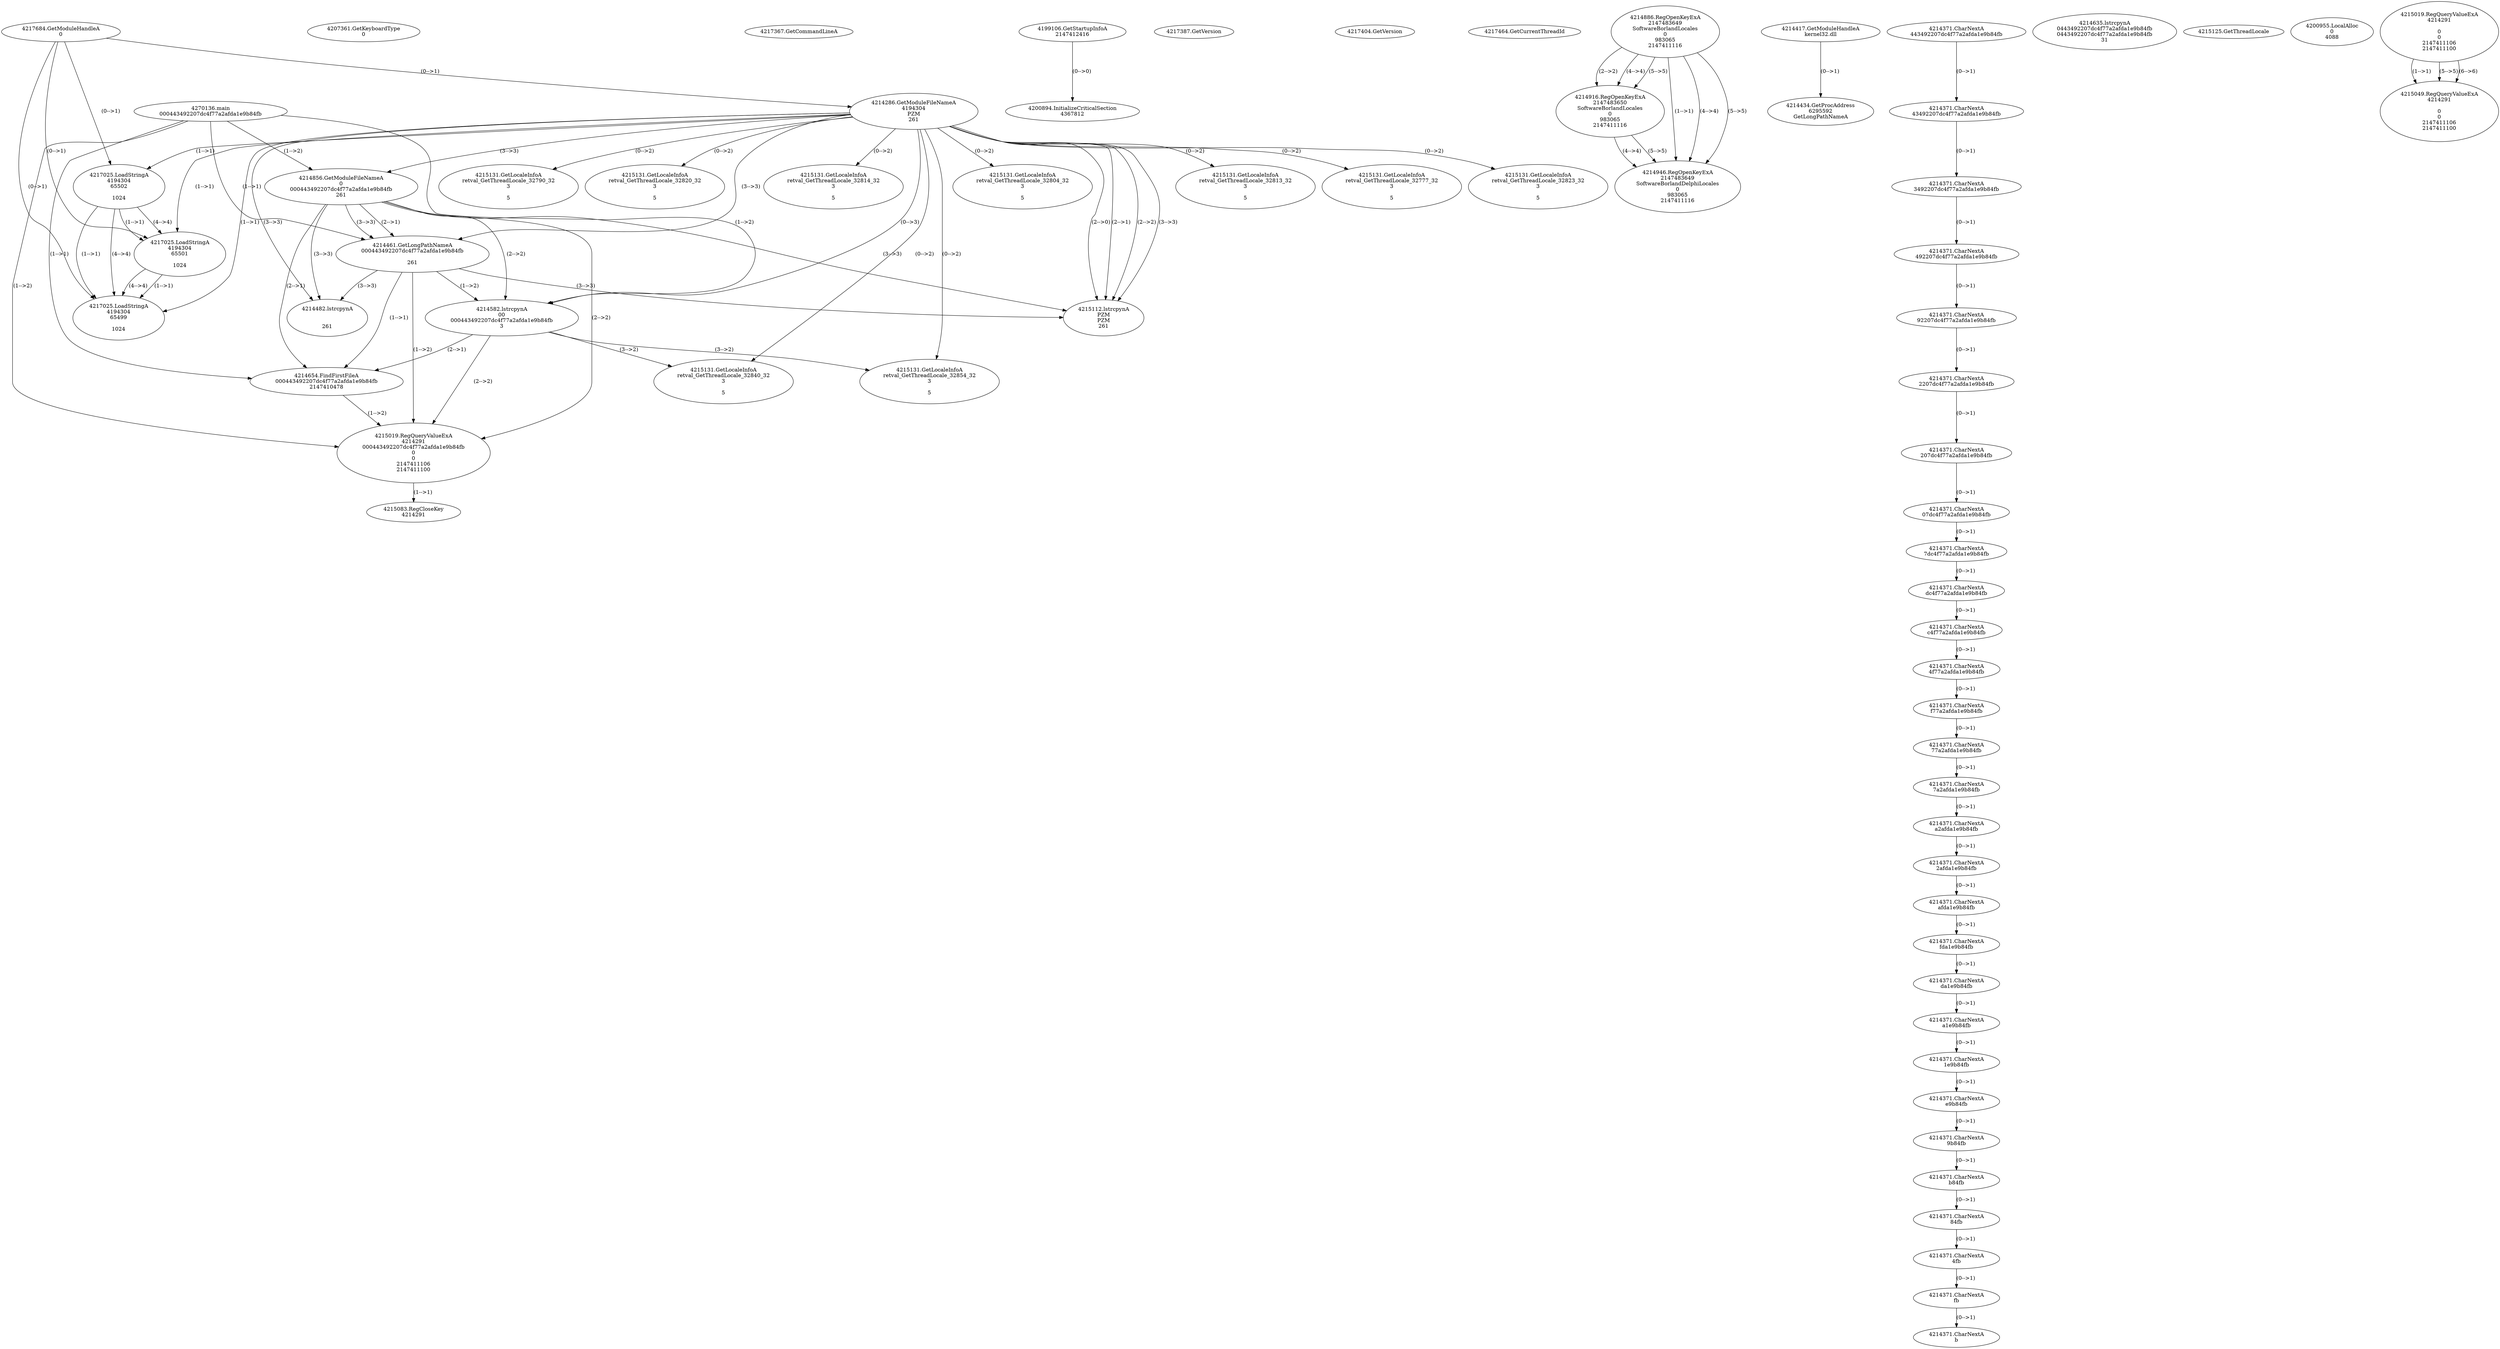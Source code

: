 // Global SCDG with merge call
digraph {
	0 [label="4270136.main
000443492207dc4f77a2afda1e9b84fb"]
	1 [label="4217684.GetModuleHandleA
0"]
	2 [label="4207361.GetKeyboardType
0"]
	3 [label="4217367.GetCommandLineA
"]
	4 [label="4199106.GetStartupInfoA
2147412416"]
	5 [label="4217387.GetVersion
"]
	6 [label="4217404.GetVersion
"]
	7 [label="4217464.GetCurrentThreadId
"]
	8 [label="4214286.GetModuleFileNameA
4194304
PZM
261"]
	1 -> 8 [label="(0-->1)"]
	9 [label="4214856.GetModuleFileNameA
0
000443492207dc4f77a2afda1e9b84fb
261"]
	0 -> 9 [label="(1-->2)"]
	8 -> 9 [label="(3-->3)"]
	10 [label="4214886.RegOpenKeyExA
2147483649
Software\Borland\Locales
0
983065
2147411116"]
	11 [label="4214916.RegOpenKeyExA
2147483650
Software\Borland\Locales
0
983065
2147411116"]
	10 -> 11 [label="(2-->2)"]
	10 -> 11 [label="(4-->4)"]
	10 -> 11 [label="(5-->5)"]
	12 [label="4214946.RegOpenKeyExA
2147483649
Software\Borland\Delphi\Locales
0
983065
2147411116"]
	10 -> 12 [label="(1-->1)"]
	10 -> 12 [label="(4-->4)"]
	11 -> 12 [label="(4-->4)"]
	10 -> 12 [label="(5-->5)"]
	11 -> 12 [label="(5-->5)"]
	13 [label="4214417.GetModuleHandleA
kernel32.dll"]
	14 [label="4214434.GetProcAddress
6295592
GetLongPathNameA"]
	13 -> 14 [label="(0-->1)"]
	15 [label="4214461.GetLongPathNameA
000443492207dc4f77a2afda1e9b84fb

261"]
	0 -> 15 [label="(1-->1)"]
	9 -> 15 [label="(2-->1)"]
	8 -> 15 [label="(3-->3)"]
	9 -> 15 [label="(3-->3)"]
	16 [label="4214582.lstrcpynA
00
000443492207dc4f77a2afda1e9b84fb
3"]
	0 -> 16 [label="(1-->2)"]
	9 -> 16 [label="(2-->2)"]
	15 -> 16 [label="(1-->2)"]
	8 -> 16 [label="(0-->3)"]
	17 [label="4214371.CharNextA
443492207dc4f77a2afda1e9b84fb"]
	18 [label="4214371.CharNextA
43492207dc4f77a2afda1e9b84fb"]
	17 -> 18 [label="(0-->1)"]
	19 [label="4214371.CharNextA
3492207dc4f77a2afda1e9b84fb"]
	18 -> 19 [label="(0-->1)"]
	20 [label="4214371.CharNextA
492207dc4f77a2afda1e9b84fb"]
	19 -> 20 [label="(0-->1)"]
	21 [label="4214371.CharNextA
92207dc4f77a2afda1e9b84fb"]
	20 -> 21 [label="(0-->1)"]
	22 [label="4214371.CharNextA
2207dc4f77a2afda1e9b84fb"]
	21 -> 22 [label="(0-->1)"]
	23 [label="4214371.CharNextA
207dc4f77a2afda1e9b84fb"]
	22 -> 23 [label="(0-->1)"]
	24 [label="4214371.CharNextA
07dc4f77a2afda1e9b84fb"]
	23 -> 24 [label="(0-->1)"]
	25 [label="4214371.CharNextA
7dc4f77a2afda1e9b84fb"]
	24 -> 25 [label="(0-->1)"]
	26 [label="4214371.CharNextA
dc4f77a2afda1e9b84fb"]
	25 -> 26 [label="(0-->1)"]
	27 [label="4214371.CharNextA
c4f77a2afda1e9b84fb"]
	26 -> 27 [label="(0-->1)"]
	28 [label="4214371.CharNextA
4f77a2afda1e9b84fb"]
	27 -> 28 [label="(0-->1)"]
	29 [label="4214371.CharNextA
f77a2afda1e9b84fb"]
	28 -> 29 [label="(0-->1)"]
	30 [label="4214371.CharNextA
77a2afda1e9b84fb"]
	29 -> 30 [label="(0-->1)"]
	31 [label="4214371.CharNextA
7a2afda1e9b84fb"]
	30 -> 31 [label="(0-->1)"]
	32 [label="4214371.CharNextA
a2afda1e9b84fb"]
	31 -> 32 [label="(0-->1)"]
	33 [label="4214371.CharNextA
2afda1e9b84fb"]
	32 -> 33 [label="(0-->1)"]
	34 [label="4214371.CharNextA
afda1e9b84fb"]
	33 -> 34 [label="(0-->1)"]
	35 [label="4214371.CharNextA
fda1e9b84fb"]
	34 -> 35 [label="(0-->1)"]
	36 [label="4214371.CharNextA
da1e9b84fb"]
	35 -> 36 [label="(0-->1)"]
	37 [label="4214371.CharNextA
a1e9b84fb"]
	36 -> 37 [label="(0-->1)"]
	38 [label="4214371.CharNextA
1e9b84fb"]
	37 -> 38 [label="(0-->1)"]
	39 [label="4214371.CharNextA
e9b84fb"]
	38 -> 39 [label="(0-->1)"]
	40 [label="4214371.CharNextA
9b84fb"]
	39 -> 40 [label="(0-->1)"]
	41 [label="4214371.CharNextA
b84fb"]
	40 -> 41 [label="(0-->1)"]
	42 [label="4214371.CharNextA
84fb"]
	41 -> 42 [label="(0-->1)"]
	43 [label="4214371.CharNextA
4fb"]
	42 -> 43 [label="(0-->1)"]
	44 [label="4214371.CharNextA
fb"]
	43 -> 44 [label="(0-->1)"]
	45 [label="4214371.CharNextA
b"]
	44 -> 45 [label="(0-->1)"]
	46 [label="4214635.lstrcpynA
0443492207dc4f77a2afda1e9b84fb
0443492207dc4f77a2afda1e9b84fb
31"]
	47 [label="4214654.FindFirstFileA
000443492207dc4f77a2afda1e9b84fb
2147410478"]
	0 -> 47 [label="(1-->1)"]
	9 -> 47 [label="(2-->1)"]
	15 -> 47 [label="(1-->1)"]
	16 -> 47 [label="(2-->1)"]
	48 [label="4215019.RegQueryValueExA
4214291
000443492207dc4f77a2afda1e9b84fb
0
0
2147411106
2147411100"]
	0 -> 48 [label="(1-->2)"]
	9 -> 48 [label="(2-->2)"]
	15 -> 48 [label="(1-->2)"]
	16 -> 48 [label="(2-->2)"]
	47 -> 48 [label="(1-->2)"]
	49 [label="4215083.RegCloseKey
4214291"]
	48 -> 49 [label="(1-->1)"]
	50 [label="4215112.lstrcpynA
PZM
PZM
261"]
	8 -> 50 [label="(2-->1)"]
	8 -> 50 [label="(2-->2)"]
	8 -> 50 [label="(3-->3)"]
	9 -> 50 [label="(3-->3)"]
	15 -> 50 [label="(3-->3)"]
	8 -> 50 [label="(2-->0)"]
	51 [label="4215125.GetThreadLocale
"]
	52 [label="4215131.GetLocaleInfoA
retval_GetThreadLocale_32840_32
3

5"]
	8 -> 52 [label="(0-->2)"]
	16 -> 52 [label="(3-->2)"]
	53 [label="4217025.LoadStringA
4194304
65502

1024"]
	1 -> 53 [label="(0-->1)"]
	8 -> 53 [label="(1-->1)"]
	54 [label="4217025.LoadStringA
4194304
65501

1024"]
	1 -> 54 [label="(0-->1)"]
	8 -> 54 [label="(1-->1)"]
	53 -> 54 [label="(1-->1)"]
	53 -> 54 [label="(4-->4)"]
	55 [label="4200894.InitializeCriticalSection
4367812"]
	4 -> 55 [label="(0-->0)"]
	56 [label="4200955.LocalAlloc
0
4088"]
	57 [label="4214482.lstrcpynA


261"]
	8 -> 57 [label="(3-->3)"]
	9 -> 57 [label="(3-->3)"]
	15 -> 57 [label="(3-->3)"]
	58 [label="4215019.RegQueryValueExA
4214291

0
0
2147411106
2147411100"]
	59 [label="4215049.RegQueryValueExA
4214291

0
0
2147411106
2147411100"]
	58 -> 59 [label="(1-->1)"]
	58 -> 59 [label="(5-->5)"]
	58 -> 59 [label="(6-->6)"]
	60 [label="4215131.GetLocaleInfoA
retval_GetThreadLocale_32814_32
3

5"]
	8 -> 60 [label="(0-->2)"]
	61 [label="4217025.LoadStringA
4194304
65499

1024"]
	1 -> 61 [label="(0-->1)"]
	8 -> 61 [label="(1-->1)"]
	53 -> 61 [label="(1-->1)"]
	54 -> 61 [label="(1-->1)"]
	53 -> 61 [label="(4-->4)"]
	54 -> 61 [label="(4-->4)"]
	62 [label="4215131.GetLocaleInfoA
retval_GetThreadLocale_32854_32
3

5"]
	8 -> 62 [label="(0-->2)"]
	16 -> 62 [label="(3-->2)"]
	63 [label="4215131.GetLocaleInfoA
retval_GetThreadLocale_32804_32
3

5"]
	8 -> 63 [label="(0-->2)"]
	64 [label="4215131.GetLocaleInfoA
retval_GetThreadLocale_32813_32
3

5"]
	8 -> 64 [label="(0-->2)"]
	65 [label="4215131.GetLocaleInfoA
retval_GetThreadLocale_32777_32
3

5"]
	8 -> 65 [label="(0-->2)"]
	66 [label="4215131.GetLocaleInfoA
retval_GetThreadLocale_32823_32
3

5"]
	8 -> 66 [label="(0-->2)"]
	67 [label="4215131.GetLocaleInfoA
retval_GetThreadLocale_32790_32
3

5"]
	8 -> 67 [label="(0-->2)"]
	68 [label="4215131.GetLocaleInfoA
retval_GetThreadLocale_32820_32
3

5"]
	8 -> 68 [label="(0-->2)"]
}

